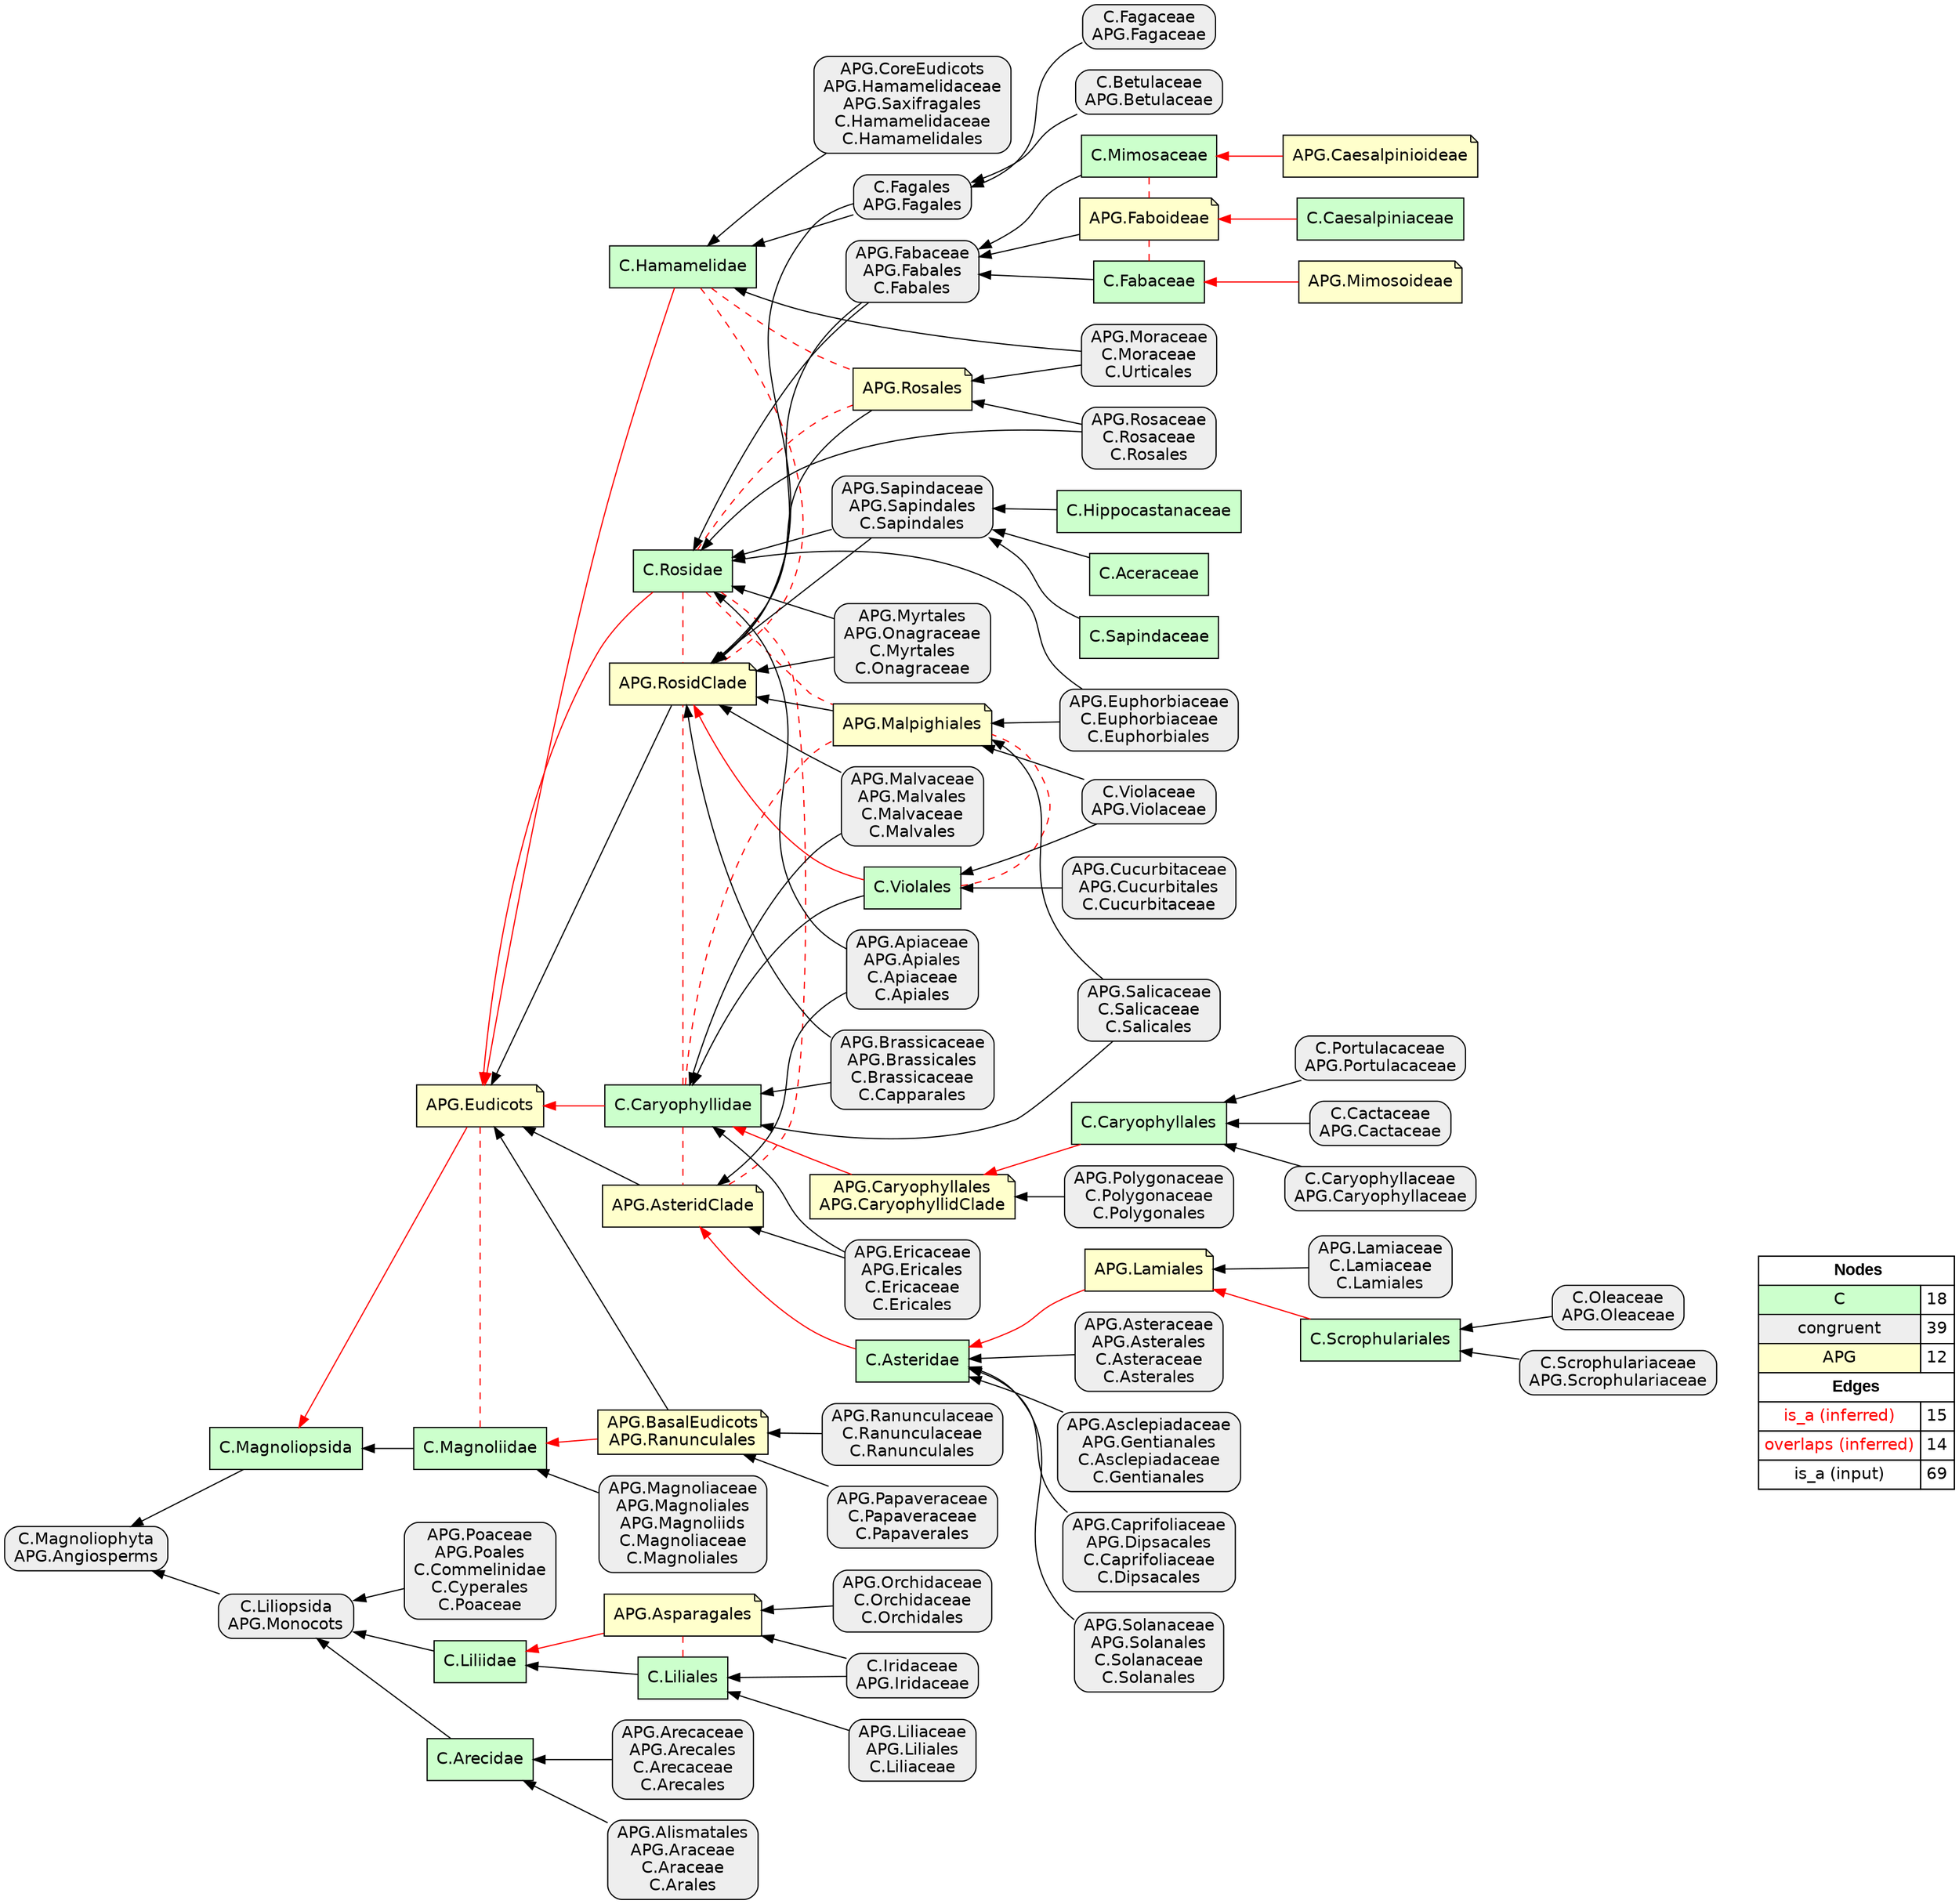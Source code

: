 digraph{
rankdir=RL
node[shape=box style=filled fillcolor="#CCFFCC" fontname="helvetica"] 
"C.Liliidae"
"C.Hamamelidae"
"C.Caryophyllidae"
"C.Scrophulariales"
"C.Arecidae"
"C.Asteridae"
"C.Rosidae"
"C.Hippocastanaceae"
"C.Violales"
"C.Caryophyllales"
"C.Mimosaceae"
"C.Liliales"
"C.Magnoliidae"
"C.Fabaceae"
"C.Caesalpiniaceae"
"C.Aceraceae"
"C.Magnoliopsida"
"C.Sapindaceae"
node[shape=box style="filled,rounded" fillcolor="#EEEEEE" fontname="helvetica"] 
"APG.Fabaceae\nAPG.Fabales\nC.Fabales"
"APG.Poaceae\nAPG.Poales\nC.Commelinidae\nC.Cyperales\nC.Poaceae"
"APG.Asteraceae\nAPG.Asterales\nC.Asteraceae\nC.Asterales"
"C.Caryophyllaceae\nAPG.Caryophyllaceae"
"APG.Magnoliaceae\nAPG.Magnoliales\nAPG.Magnoliids\nC.Magnoliaceae\nC.Magnoliales"
"C.Fagaceae\nAPG.Fagaceae"
"C.Iridaceae\nAPG.Iridaceae"
"APG.Liliaceae\nAPG.Liliales\nC.Liliaceae"
"APG.Orchidaceae\nC.Orchidaceae\nC.Orchidales"
"APG.CoreEudicots\nAPG.Hamamelidaceae\nAPG.Saxifragales\nC.Hamamelidaceae\nC.Hamamelidales"
"APG.Salicaceae\nC.Salicaceae\nC.Salicales"
"C.Portulacaceae\nAPG.Portulacaceae"
"APG.Myrtales\nAPG.Onagraceae\nC.Myrtales\nC.Onagraceae"
"C.Cactaceae\nAPG.Cactaceae"
"APG.Moraceae\nC.Moraceae\nC.Urticales"
"APG.Asclepiadaceae\nAPG.Gentianales\nC.Asclepiadaceae\nC.Gentianales"
"APG.Sapindaceae\nAPG.Sapindales\nC.Sapindales"
"APG.Caprifoliaceae\nAPG.Dipsacales\nC.Caprifoliaceae\nC.Dipsacales"
"APG.Solanaceae\nAPG.Solanales\nC.Solanaceae\nC.Solanales"
"C.Magnoliophyta\nAPG.Angiosperms"
"APG.Cucurbitaceae\nAPG.Cucurbitales\nC.Cucurbitaceae"
"APG.Lamiaceae\nC.Lamiaceae\nC.Lamiales"
"C.Betulaceae\nAPG.Betulaceae"
"C.Oleaceae\nAPG.Oleaceae"
"C.Fagales\nAPG.Fagales"
"APG.Brassicaceae\nAPG.Brassicales\nC.Brassicaceae\nC.Capparales"
"APG.Polygonaceae\nC.Polygonaceae\nC.Polygonales"
"C.Violaceae\nAPG.Violaceae"
"C.Liliopsida\nAPG.Monocots"
"APG.Malvaceae\nAPG.Malvales\nC.Malvaceae\nC.Malvales"
"APG.Rosaceae\nC.Rosaceae\nC.Rosales"
"APG.Ericaceae\nAPG.Ericales\nC.Ericaceae\nC.Ericales"
"APG.Alismatales\nAPG.Araceae\nC.Araceae\nC.Arales"
"APG.Apiaceae\nAPG.Apiales\nC.Apiaceae\nC.Apiales"
"APG.Papaveraceae\nC.Papaveraceae\nC.Papaverales"
"APG.Ranunculaceae\nC.Ranunculaceae\nC.Ranunculales"
"C.Scrophulariaceae\nAPG.Scrophulariaceae"
"APG.Arecaceae\nAPG.Arecales\nC.Arecaceae\nC.Arecales"
"APG.Euphorbiaceae\nC.Euphorbiaceae\nC.Euphorbiales"
node[shape=note style=filled fillcolor="#FFFFCC" fontname="helvetica"] 
"APG.Malpighiales"
"APG.Rosales"
"APG.BasalEudicots\nAPG.Ranunculales"
"APG.RosidClade"
"APG.Mimosoideae"
"APG.Asparagales"
"APG.Lamiales"
"APG.Faboideae"
"APG.Caesalpinioideae"
"APG.Eudicots"
"APG.Caryophyllales\nAPG.CaryophyllidClade"
"APG.AsteridClade"
edge[arrowhead=normal style=solid color="#FF0000" constraint=true penwidth=1]
"APG.Caesalpinioideae" -> "C.Mimosaceae"
"APG.Lamiales" -> "C.Asteridae"
"C.Rosidae" -> "APG.Eudicots"
"C.Caryophyllales" -> "APG.Caryophyllales\nAPG.CaryophyllidClade"
"APG.Asparagales" -> "C.Liliidae"
"C.Hamamelidae" -> "APG.Eudicots"
"APG.BasalEudicots\nAPG.Ranunculales" -> "C.Magnoliidae"
"C.Violales" -> "APG.RosidClade"
"APG.Eudicots" -> "C.Magnoliopsida"
"C.Caesalpiniaceae" -> "APG.Faboideae"
"C.Caryophyllidae" -> "APG.Eudicots"
"C.Scrophulariales" -> "APG.Lamiales"
"APG.Caryophyllales\nAPG.CaryophyllidClade" -> "C.Caryophyllidae"
"C.Asteridae" -> "APG.AsteridClade"
"APG.Mimosoideae" -> "C.Fabaceae"
edge[arrowhead=none style=dashed color="#FF0000" constraint=false penwidth=1]
"C.Caryophyllidae" -> "APG.Malpighiales"
"C.Rosidae" -> "APG.AsteridClade"
"C.Rosidae" -> "APG.Rosales"
"C.Mimosaceae" -> "APG.Faboideae"
"C.Liliales" -> "APG.Asparagales"
"C.Fabaceae" -> "APG.Faboideae"
"C.Caryophyllidae" -> "APG.AsteridClade"
"C.Magnoliidae" -> "APG.Eudicots"
"C.Rosidae" -> "APG.Malpighiales"
"C.Rosidae" -> "APG.RosidClade"
"C.Violales" -> "APG.Malpighiales"
"C.Hamamelidae" -> "APG.RosidClade"
"C.Hamamelidae" -> "APG.Rosales"
"C.Caryophyllidae" -> "APG.RosidClade"
edge[arrowhead=normal style=dotted color="#000000" constraint=true penwidth=1]
edge[arrowhead=normal style=solid color="#000000" constraint=true penwidth=1]
"C.Scrophulariaceae\nAPG.Scrophulariaceae" -> "C.Scrophulariales"
"APG.Brassicaceae\nAPG.Brassicales\nC.Brassicaceae\nC.Capparales" -> "APG.RosidClade"
"APG.Cucurbitaceae\nAPG.Cucurbitales\nC.Cucurbitaceae" -> "C.Violales"
"APG.Poaceae\nAPG.Poales\nC.Commelinidae\nC.Cyperales\nC.Poaceae" -> "C.Liliopsida\nAPG.Monocots"
"APG.BasalEudicots\nAPG.Ranunculales" -> "APG.Eudicots"
"C.Violaceae\nAPG.Violaceae" -> "APG.Malpighiales"
"APG.Alismatales\nAPG.Araceae\nC.Araceae\nC.Arales" -> "C.Arecidae"
"C.Mimosaceae" -> "APG.Fabaceae\nAPG.Fabales\nC.Fabales"
"C.Betulaceae\nAPG.Betulaceae" -> "C.Fagales\nAPG.Fagales"
"APG.Malvaceae\nAPG.Malvales\nC.Malvaceae\nC.Malvales" -> "C.Caryophyllidae"
"C.Portulacaceae\nAPG.Portulacaceae" -> "C.Caryophyllales"
"APG.Fabaceae\nAPG.Fabales\nC.Fabales" -> "C.Rosidae"
"APG.Liliaceae\nAPG.Liliales\nC.Liliaceae" -> "C.Liliales"
"APG.Ericaceae\nAPG.Ericales\nC.Ericaceae\nC.Ericales" -> "APG.AsteridClade"
"APG.Moraceae\nC.Moraceae\nC.Urticales" -> "C.Hamamelidae"
"APG.Euphorbiaceae\nC.Euphorbiaceae\nC.Euphorbiales" -> "C.Rosidae"
"APG.Arecaceae\nAPG.Arecales\nC.Arecaceae\nC.Arecales" -> "C.Arecidae"
"APG.Euphorbiaceae\nC.Euphorbiaceae\nC.Euphorbiales" -> "APG.Malpighiales"
"APG.Faboideae" -> "APG.Fabaceae\nAPG.Fabales\nC.Fabales"
"APG.Myrtales\nAPG.Onagraceae\nC.Myrtales\nC.Onagraceae" -> "APG.RosidClade"
"C.Fagaceae\nAPG.Fagaceae" -> "C.Fagales\nAPG.Fagales"
"C.Violales" -> "C.Caryophyllidae"
"APG.AsteridClade" -> "APG.Eudicots"
"C.Magnoliopsida" -> "C.Magnoliophyta\nAPG.Angiosperms"
"APG.Moraceae\nC.Moraceae\nC.Urticales" -> "APG.Rosales"
"C.Caryophyllaceae\nAPG.Caryophyllaceae" -> "C.Caryophyllales"
"C.Cactaceae\nAPG.Cactaceae" -> "C.Caryophyllales"
"APG.Polygonaceae\nC.Polygonaceae\nC.Polygonales" -> "APG.Caryophyllales\nAPG.CaryophyllidClade"
"C.Liliales" -> "C.Liliidae"
"C.Iridaceae\nAPG.Iridaceae" -> "APG.Asparagales"
"C.Fagales\nAPG.Fagales" -> "C.Hamamelidae"
"APG.Asclepiadaceae\nAPG.Gentianales\nC.Asclepiadaceae\nC.Gentianales" -> "C.Asteridae"
"APG.Rosales" -> "APG.RosidClade"
"APG.Solanaceae\nAPG.Solanales\nC.Solanaceae\nC.Solanales" -> "C.Asteridae"
"APG.Lamiaceae\nC.Lamiaceae\nC.Lamiales" -> "APG.Lamiales"
"C.Oleaceae\nAPG.Oleaceae" -> "C.Scrophulariales"
"C.Aceraceae" -> "APG.Sapindaceae\nAPG.Sapindales\nC.Sapindales"
"APG.Malvaceae\nAPG.Malvales\nC.Malvaceae\nC.Malvales" -> "APG.RosidClade"
"APG.Ericaceae\nAPG.Ericales\nC.Ericaceae\nC.Ericales" -> "C.Caryophyllidae"
"C.Sapindaceae" -> "APG.Sapindaceae\nAPG.Sapindales\nC.Sapindales"
"C.Violaceae\nAPG.Violaceae" -> "C.Violales"
"APG.Orchidaceae\nC.Orchidaceae\nC.Orchidales" -> "APG.Asparagales"
"APG.Asteraceae\nAPG.Asterales\nC.Asteraceae\nC.Asterales" -> "C.Asteridae"
"APG.Papaveraceae\nC.Papaveraceae\nC.Papaverales" -> "APG.BasalEudicots\nAPG.Ranunculales"
"APG.CoreEudicots\nAPG.Hamamelidaceae\nAPG.Saxifragales\nC.Hamamelidaceae\nC.Hamamelidales" -> "C.Hamamelidae"
"C.Fabaceae" -> "APG.Fabaceae\nAPG.Fabales\nC.Fabales"
"APG.Apiaceae\nAPG.Apiales\nC.Apiaceae\nC.Apiales" -> "C.Rosidae"
"APG.Apiaceae\nAPG.Apiales\nC.Apiaceae\nC.Apiales" -> "APG.AsteridClade"
"APG.RosidClade" -> "APG.Eudicots"
"C.Liliidae" -> "C.Liliopsida\nAPG.Monocots"
"C.Iridaceae\nAPG.Iridaceae" -> "C.Liliales"
"APG.Caprifoliaceae\nAPG.Dipsacales\nC.Caprifoliaceae\nC.Dipsacales" -> "C.Asteridae"
"APG.Rosaceae\nC.Rosaceae\nC.Rosales" -> "APG.Rosales"
"C.Liliopsida\nAPG.Monocots" -> "C.Magnoliophyta\nAPG.Angiosperms"
"C.Magnoliidae" -> "C.Magnoliopsida"
"C.Arecidae" -> "C.Liliopsida\nAPG.Monocots"
"APG.Salicaceae\nC.Salicaceae\nC.Salicales" -> "APG.Malpighiales"
"APG.Fabaceae\nAPG.Fabales\nC.Fabales" -> "APG.RosidClade"
"C.Hippocastanaceae" -> "APG.Sapindaceae\nAPG.Sapindales\nC.Sapindales"
"APG.Malpighiales" -> "APG.RosidClade"
"APG.Brassicaceae\nAPG.Brassicales\nC.Brassicaceae\nC.Capparales" -> "C.Caryophyllidae"
"APG.Sapindaceae\nAPG.Sapindales\nC.Sapindales" -> "APG.RosidClade"
"APG.Myrtales\nAPG.Onagraceae\nC.Myrtales\nC.Onagraceae" -> "C.Rosidae"
"APG.Ranunculaceae\nC.Ranunculaceae\nC.Ranunculales" -> "APG.BasalEudicots\nAPG.Ranunculales"
"APG.Sapindaceae\nAPG.Sapindales\nC.Sapindales" -> "C.Rosidae"
"APG.Salicaceae\nC.Salicaceae\nC.Salicales" -> "C.Caryophyllidae"
"APG.Rosaceae\nC.Rosaceae\nC.Rosales" -> "C.Rosidae"
"APG.Magnoliaceae\nAPG.Magnoliales\nAPG.Magnoliids\nC.Magnoliaceae\nC.Magnoliales" -> "C.Magnoliidae"
"C.Fagales\nAPG.Fagales" -> "APG.RosidClade"
node[shape=box] 
{rank=source Legend [fillcolor= white margin=0 label=< 
 <TABLE BORDER="0" CELLBORDER="1" CELLSPACING="0" CELLPADDING="4"> 
<TR> <TD COLSPAN="2"><font face="Arial Black"> Nodes</font></TD> </TR> 
<TR> 
 <TD bgcolor="#CCFFCC" fontname="helvetica">C</TD> 
 <TD>18</TD> 
 </TR> 
<TR> 
 <TD bgcolor="#EEEEEE" fontname="helvetica">congruent</TD> 
 <TD>39</TD> 
 </TR> 
<TR> 
 <TD bgcolor="#FFFFCC" fontname="helvetica">APG</TD> 
 <TD>12</TD> 
 </TR> 
<TR> <TD COLSPAN="2"><font face = "Arial Black"> Edges </font></TD> </TR> 
<TR> 
 <TD><font color ="#FF0000">is_a (inferred)</font></TD><TD>15</TD>
</TR>
<TR> 
 <TD><font color ="#FF0000">overlaps (inferred)</font></TD><TD>14</TD>
</TR>
<TR> 
 <TD><font color ="#000000">is_a (input)</font></TD><TD>69</TD>
</TR>
</TABLE> 
 >] } 
}